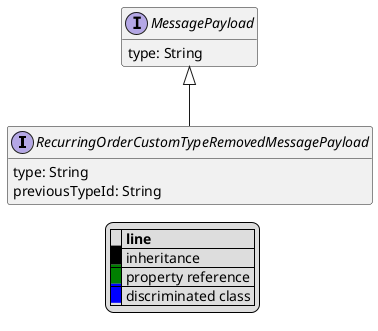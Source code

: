 @startuml

hide empty fields
hide empty methods
legend
|= |= line |
|<back:black>   </back>| inheritance |
|<back:green>   </back>| property reference |
|<back:blue>   </back>| discriminated class |
endlegend
interface RecurringOrderCustomTypeRemovedMessagePayload [[RecurringOrderCustomTypeRemovedMessagePayload.svg]] extends MessagePayload {
    type: String
    previousTypeId: String
}
interface MessagePayload [[MessagePayload.svg]]  {
    type: String
}





@enduml
